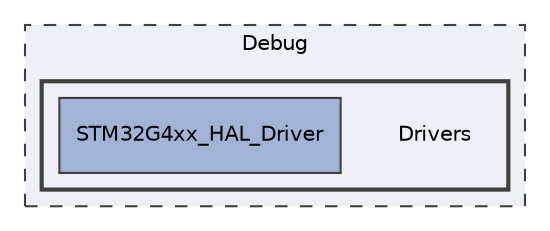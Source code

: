 digraph "Debug/Drivers"
{
 // LATEX_PDF_SIZE
  edge [fontname="Helvetica",fontsize="10",labelfontname="Helvetica",labelfontsize="10"];
  node [fontname="Helvetica",fontsize="10",shape=record];
  compound=true
  subgraph clusterdir_faa8bedbcbaa373d57b77d9219afda20 {
    graph [ bgcolor="#edf0f7", pencolor="grey25", style="filled,dashed,", label="Debug", fontname="Helvetica", fontsize="10", URL="dir_faa8bedbcbaa373d57b77d9219afda20.html"]
  subgraph clusterdir_825c031ab2a396f0caa2e2876b01ae22 {
    graph [ bgcolor="#edf0f7", pencolor="grey25", style="filled,bold,", label="", fontname="Helvetica", fontsize="10", URL="dir_825c031ab2a396f0caa2e2876b01ae22.html"]
    dir_825c031ab2a396f0caa2e2876b01ae22 [shape=plaintext, label="Drivers"];
  dir_fe356afb9947b6282fea020cada89234 [shape=box, label="STM32G4xx_HAL_Driver", style="filled,", fillcolor="#a2b4d6", color="grey25", URL="dir_fe356afb9947b6282fea020cada89234.html"];
  }
  }
}
